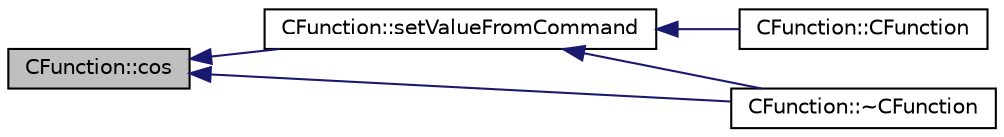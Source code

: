 digraph "CFunction::cos"
{
  edge [fontname="Helvetica",fontsize="10",labelfontname="Helvetica",labelfontsize="10"];
  node [fontname="Helvetica",fontsize="10",shape=record];
  rankdir="LR";
  Node1 [label="CFunction::cos",height=0.2,width=0.4,color="black", fillcolor="grey75", style="filled", fontcolor="black"];
  Node1 -> Node2 [dir="back",color="midnightblue",fontsize="10",style="solid",fontname="Helvetica"];
  Node2 [label="CFunction::setValueFromCommand",height=0.2,width=0.4,color="black", fillcolor="white", style="filled",URL="$classCFunction.html#a1a34bf8ec9a4b0d7979611bf98988b22"];
  Node2 -> Node3 [dir="back",color="midnightblue",fontsize="10",style="solid",fontname="Helvetica"];
  Node3 [label="CFunction::CFunction",height=0.2,width=0.4,color="black", fillcolor="white", style="filled",URL="$classCFunction.html#a13a7dfd477b00be3499c1dd1644fc072"];
  Node2 -> Node4 [dir="back",color="midnightblue",fontsize="10",style="solid",fontname="Helvetica"];
  Node4 [label="CFunction::~CFunction",height=0.2,width=0.4,color="black", fillcolor="white", style="filled",URL="$classCFunction.html#a05548ce113bdb82439cc315c58cc93f7"];
  Node1 -> Node4 [dir="back",color="midnightblue",fontsize="10",style="solid",fontname="Helvetica"];
}
